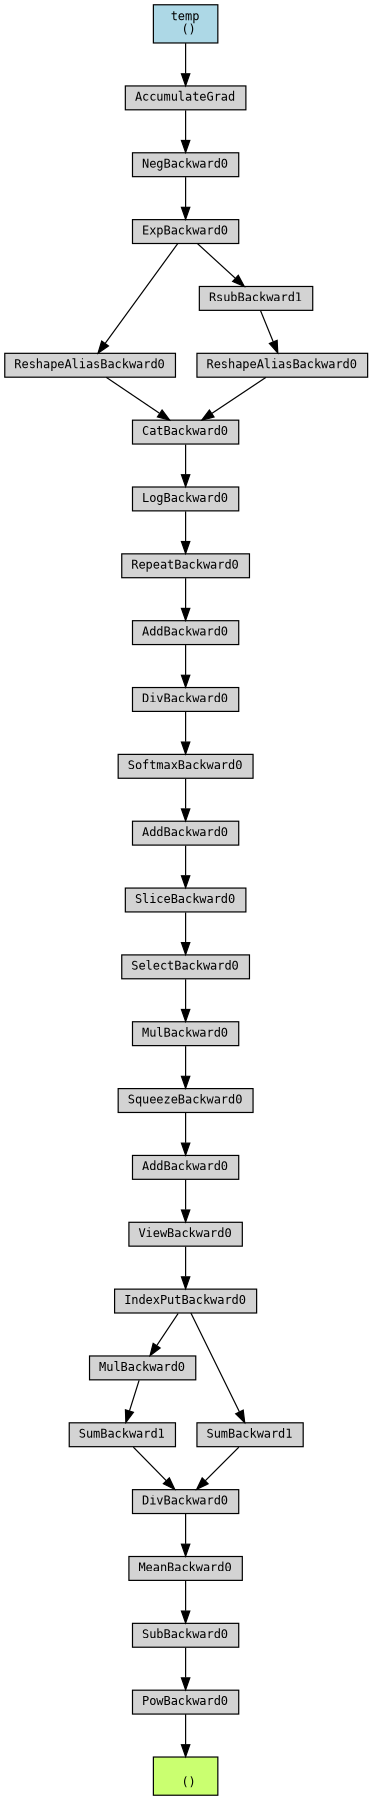 digraph {
	graph [bb="0,0,302,1500",
		size="12,12"
	];
	node [align=left,
		fontname=monospace,
		fontsize=10,
		height=0.2,
		label="\N",
		ranksep=0.1,
		shape=box,
		style=filled
	];
	2419775961936	[fillcolor=darkolivegreen1,
		height=0.44444,
		label="
 ()",
		pos="151,16",
		width=0.75];
	2419749444464	[height=0.27778,
		label=PowBackward0,
		pos="151,78",
		width=1.2222];
	2419749444464 -> 2419775961936	[pos="e,151,32.141 151,67.625 151,61.025 151,51.844 151,43.11"];
	2419749452768	[height=0.27778,
		label=SubBackward0,
		pos="151,134",
		width=1.2222];
	2419749452768 -> 2419749444464	[pos="e,151,88.298 151,123.59 151,116.86 151,107.53 151,99.151"];
	2419749444560	[height=0.27778,
		label=MeanBackward0,
		pos="151,190",
		width=1.3056];
	2419749444560 -> 2419749452768	[pos="e,151,144.3 151,179.59 151,172.86 151,163.53 151,155.15"];
	2419749449072	[height=0.27778,
		label=DivBackward0,
		pos="151,246",
		width=1.2222];
	2419749449072 -> 2419749444560	[pos="e,151,200.3 151,235.59 151,228.86 151,219.53 151,211.15"];
	2419750681232	[height=0.27778,
		label=SumBackward1,
		pos="98,302",
		width=1.2222];
	2419750681232 -> 2419749449072	[pos="e,141.87,256.3 107.23,291.59 114.68,284.01 125.35,273.13 134.29,264.02"];
	2419750679648	[height=0.27778,
		label=MulBackward0,
		pos="115,358",
		width=1.2222];
	2419750679648 -> 2419750681232	[pos="e,100.93,312.3 112.04,347.59 109.87,340.7 106.85,331.1 104.16,322.57"];
	2419750679600	[height=0.27778,
		label=IndexPutBackward0,
		pos="151,414",
		width=1.6389];
	2419750679600 -> 2419750679648	[pos="e,121.2,368.3 144.73,403.59 139.93,396.39 133.16,386.23 127.29,377.43"];
	2419750667408	[height=0.27778,
		label=SumBackward1,
		pos="204,302",
		width=1.2222];
	2419750679600 -> 2419750667408	[pos="e,199.49,312.35 155.52,403.62 164.2,385.6 183.37,345.81 194.83,322.02"];
	2419750680080	[height=0.27778,
		label=ViewBackward0,
		pos="151,470",
		width=1.3056];
	2419750680080 -> 2419750679600	[pos="e,151,424.3 151,459.59 151,452.86 151,443.53 151,435.15"];
	2419750673744	[height=0.27778,
		label=AddBackward0,
		pos="151,526",
		width=1.2222];
	2419750673744 -> 2419750680080	[pos="e,151,480.3 151,515.59 151,508.86 151,499.53 151,491.15"];
	2419750671488	[height=0.27778,
		label=SqueezeBackward0,
		pos="151,582",
		width=1.5556];
	2419750671488 -> 2419750673744	[pos="e,151,536.3 151,571.59 151,564.86 151,555.53 151,547.15"];
	2419750669280	[height=0.27778,
		label=MulBackward0,
		pos="151,638",
		width=1.2222];
	2419750669280 -> 2419750671488	[pos="e,151,592.3 151,627.59 151,620.86 151,611.53 151,603.15"];
	2419750669088	[height=0.27778,
		label=SelectBackward0,
		pos="151,694",
		width=1.4722];
	2419750669088 -> 2419750669280	[pos="e,151,648.3 151,683.59 151,676.86 151,667.53 151,659.15"];
	2419750679888	[height=0.27778,
		label=SliceBackward0,
		pos="151,750",
		width=1.3889];
	2419750679888 -> 2419750669088	[pos="e,151,704.3 151,739.59 151,732.86 151,723.53 151,715.15"];
	2419750670528	[height=0.27778,
		label=AddBackward0,
		pos="151,806",
		width=1.2222];
	2419750670528 -> 2419750679888	[pos="e,151,760.3 151,795.59 151,788.86 151,779.53 151,771.15"];
	2419750677968	[height=0.27778,
		label=SoftmaxBackward0,
		pos="151,862",
		width=1.5556];
	2419750677968 -> 2419750670528	[pos="e,151,816.3 151,851.59 151,844.86 151,835.53 151,827.15"];
	2419750674992	[height=0.27778,
		label=DivBackward0,
		pos="151,918",
		width=1.2222];
	2419750674992 -> 2419750677968	[pos="e,151,872.3 151,907.59 151,900.86 151,891.53 151,883.15"];
	2419750670048	[height=0.27778,
		label=AddBackward0,
		pos="151,974",
		width=1.2222];
	2419750670048 -> 2419750674992	[pos="e,151,928.3 151,963.59 151,956.86 151,947.53 151,939.15"];
	2419750671248	[height=0.27778,
		label=RepeatBackward0,
		pos="151,1030",
		width=1.4722];
	2419750671248 -> 2419750670048	[pos="e,151,984.3 151,1019.6 151,1012.9 151,1003.5 151,995.15"];
	2419750673600	[height=0.27778,
		label=LogBackward0,
		pos="151,1086",
		width=1.2222];
	2419750673600 -> 2419750671248	[pos="e,151,1040.3 151,1075.6 151,1068.9 151,1059.5 151,1051.2"];
	2419750677440	[height=0.27778,
		label=CatBackward0,
		pos="151,1142",
		width=1.2222];
	2419750677440 -> 2419750673600	[pos="e,151,1096.3 151,1131.6 151,1124.9 151,1115.5 151,1107.2"];
	2419750681472	[height=0.27778,
		label=ReshapeAliasBackward0,
		pos="71,1198",
		width=1.9722];
	2419750681472 -> 2419750677440	[pos="e,136.96,1152.5 84.935,1187.6 96.793,1179.6 114.06,1167.9 127.97,1158.5"];
	2419750679792	[height=0.27778,
		label=ExpBackward0,
		pos="150,1310",
		width=1.2222];
	2419750679792 -> 2419750681472	[pos="e,77.718,1208.4 143.26,1299.6 130.15,1281.4 100.97,1240.7 83.976,1217.1"];
	2419750677344	[height=0.27778,
		label=RsubBackward1,
		pos="209,1254",
		width=1.3056];
	2419750679792 -> 2419750677344	[pos="e,198.84,1264.3 160.28,1299.6 168.74,1291.9 180.93,1280.7 191.01,1271.5"];
	2419750681136	[height=0.27778,
		label=NegBackward0,
		pos="150,1366",
		width=1.2222];
	2419750681136 -> 2419750679792	[pos="e,150,1320.3 150,1355.6 150,1348.9 150,1339.5 150,1331.2"];
	2419750676240	[height=0.27778,
		label=AccumulateGrad,
		pos="150,1422",
		width=1.3889];
	2419750676240 -> 2419750681136	[pos="e,150,1376.3 150,1411.6 150,1404.9 150,1395.5 150,1387.2"];
	2419775948896	[fillcolor=lightblue,
		height=0.44444,
		label="temp
 ()",
		pos="150,1484",
		width=0.75];
	2419775948896 -> 2419750676240	[pos="e,150,1432.4 150,1467.5 150,1460.2 150,1451.2 150,1443.3"];
	2419750681952	[height=0.27778,
		label=ReshapeAliasBackward0,
		pos="231,1198",
		width=1.9722];
	2419750681952 -> 2419750677440	[pos="e,165.04,1152.5 217.07,1187.6 205.21,1179.6 187.94,1167.9 174.03,1158.5"];
	2419750677344 -> 2419750681952	[pos="e,227.21,1208.3 212.83,1243.6 215.67,1236.6 219.64,1226.9 223.14,1218.3"];
	2419750667408 -> 2419749449072	[pos="e,160.13,256.3 194.77,291.59 187.32,284.01 176.65,273.13 167.71,264.02"];
}
